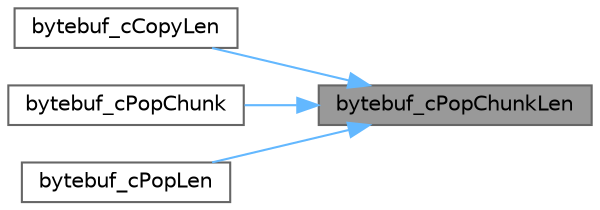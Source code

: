digraph "bytebuf_cPopChunkLen"
{
 // INTERACTIVE_SVG=YES
 // LATEX_PDF_SIZE
  bgcolor="transparent";
  edge [fontname=Helvetica,fontsize=10,labelfontname=Helvetica,labelfontsize=10];
  node [fontname=Helvetica,fontsize=10,shape=box,height=0.2,width=0.4];
  rankdir="RL";
  Node1 [id="Node000001",label="bytebuf_cPopChunkLen",height=0.2,width=0.4,color="gray40", fillcolor="grey60", style="filled", fontcolor="black",tooltip="Return the number of bytes that can be read contiguously."];
  Node1 -> Node2 [id="edge1_Node000001_Node000002",dir="back",color="steelblue1",style="solid",tooltip=" "];
  Node2 [id="Node000002",label="bytebuf_cCopyLen",height=0.2,width=0.4,color="grey40", fillcolor="white", style="filled",URL="$bytebuf_8c.html#ae0a37e09e092e61d367206fffe2f4d31",tooltip=" "];
  Node1 -> Node3 [id="edge2_Node000001_Node000003",dir="back",color="steelblue1",style="solid",tooltip=" "];
  Node3 [id="Node000003",label="bytebuf_cPopChunk",height=0.2,width=0.4,color="grey40", fillcolor="white", style="filled",URL="$bytebuf_8c.html#a7421f4d90d80d0f61de5758df5115f2c",tooltip="Mark the next n outbytes as handled. This function is intended to be used with DMA or other functions..."];
  Node1 -> Node4 [id="edge3_Node000001_Node000004",dir="back",color="steelblue1",style="solid",tooltip=" "];
  Node4 [id="Node000004",label="bytebuf_cPopLen",height=0.2,width=0.4,color="grey40", fillcolor="white", style="filled",URL="$bytebuf_8c.html#a5512c5335eef0d9c18059bacb340bc45",tooltip=" "];
}
